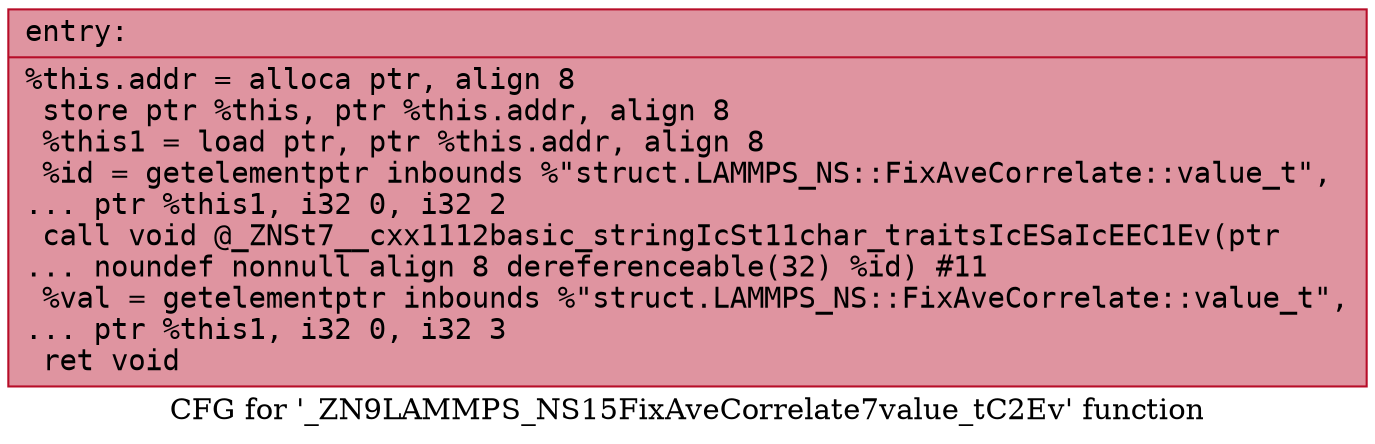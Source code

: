 digraph "CFG for '_ZN9LAMMPS_NS15FixAveCorrelate7value_tC2Ev' function" {
	label="CFG for '_ZN9LAMMPS_NS15FixAveCorrelate7value_tC2Ev' function";

	Node0x55703a99fa70 [shape=record,color="#b70d28ff", style=filled, fillcolor="#b70d2870" fontname="Courier",label="{entry:\l|  %this.addr = alloca ptr, align 8\l  store ptr %this, ptr %this.addr, align 8\l  %this1 = load ptr, ptr %this.addr, align 8\l  %id = getelementptr inbounds %\"struct.LAMMPS_NS::FixAveCorrelate::value_t\",\l... ptr %this1, i32 0, i32 2\l  call void @_ZNSt7__cxx1112basic_stringIcSt11char_traitsIcESaIcEEC1Ev(ptr\l... noundef nonnull align 8 dereferenceable(32) %id) #11\l  %val = getelementptr inbounds %\"struct.LAMMPS_NS::FixAveCorrelate::value_t\",\l... ptr %this1, i32 0, i32 3\l  ret void\l}"];
}
